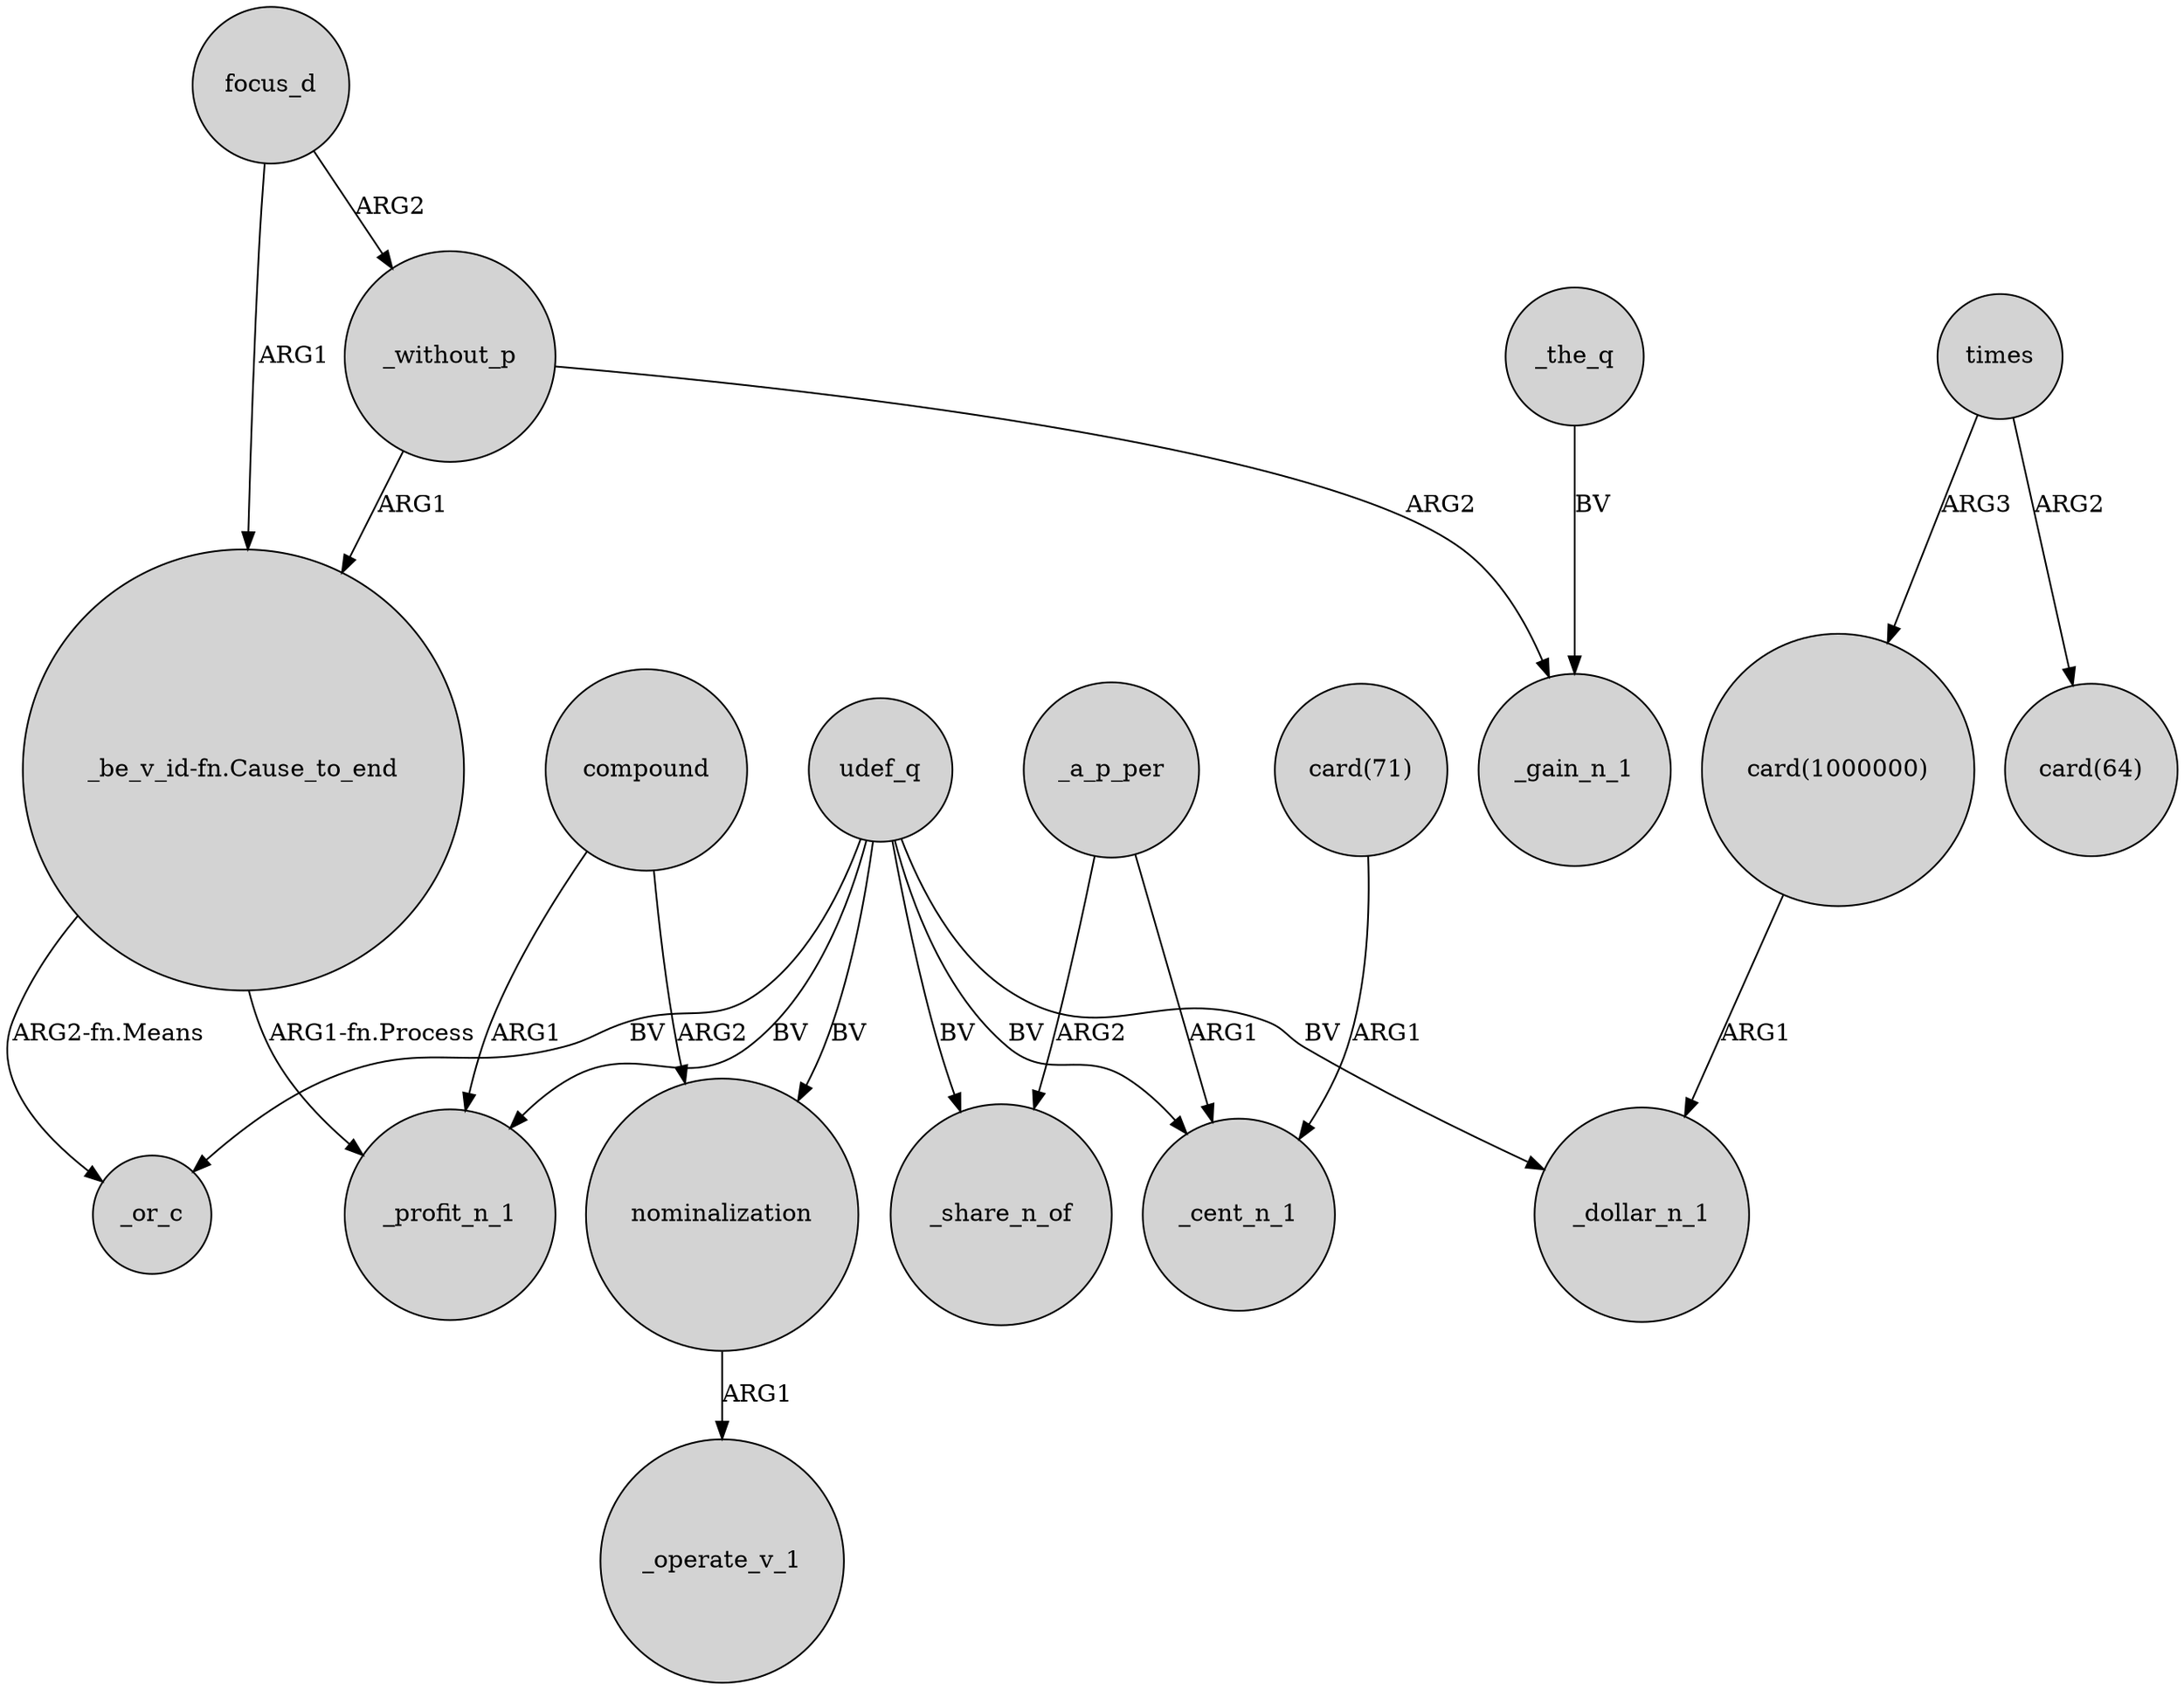 digraph {
	node [shape=circle style=filled]
	focus_d -> "_be_v_id-fn.Cause_to_end" [label=ARG1]
	times -> "card(64)" [label=ARG2]
	_a_p_per -> _cent_n_1 [label=ARG1]
	udef_q -> nominalization [label=BV]
	nominalization -> _operate_v_1 [label=ARG1]
	times -> "card(1000000)" [label=ARG3]
	udef_q -> _profit_n_1 [label=BV]
	focus_d -> _without_p [label=ARG2]
	"card(71)" -> _cent_n_1 [label=ARG1]
	"_be_v_id-fn.Cause_to_end" -> _or_c [label="ARG2-fn.Means"]
	udef_q -> _cent_n_1 [label=BV]
	"_be_v_id-fn.Cause_to_end" -> _profit_n_1 [label="ARG1-fn.Process"]
	compound -> nominalization [label=ARG2]
	udef_q -> _or_c [label=BV]
	_a_p_per -> _share_n_of [label=ARG2]
	_the_q -> _gain_n_1 [label=BV]
	udef_q -> _share_n_of [label=BV]
	compound -> _profit_n_1 [label=ARG1]
	udef_q -> _dollar_n_1 [label=BV]
	"card(1000000)" -> _dollar_n_1 [label=ARG1]
	_without_p -> _gain_n_1 [label=ARG2]
	_without_p -> "_be_v_id-fn.Cause_to_end" [label=ARG1]
}
